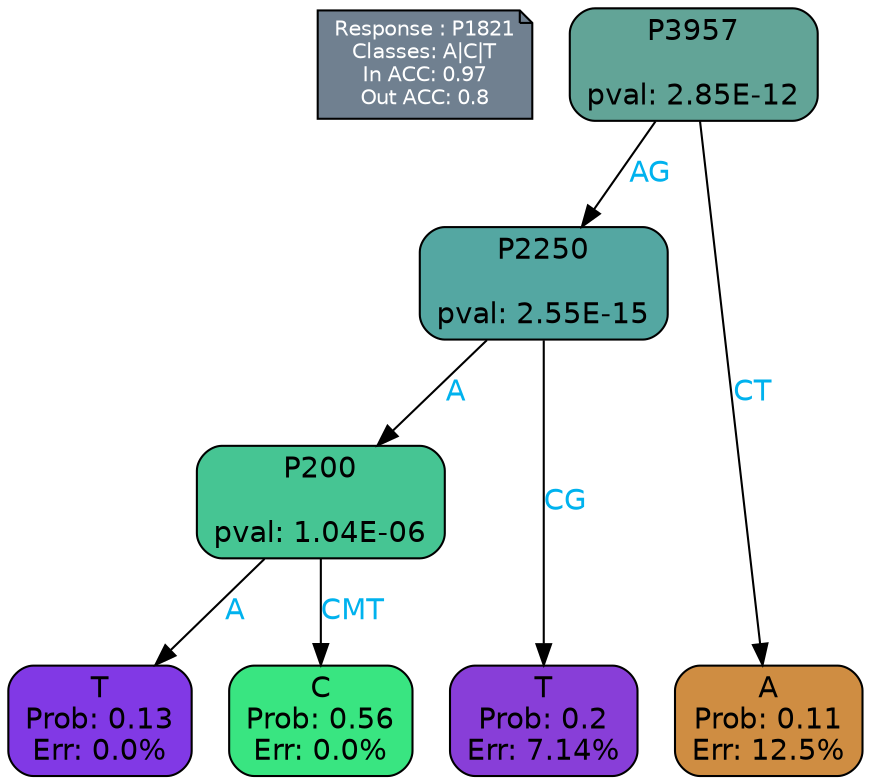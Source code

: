 digraph Tree {
node [shape=box, style="filled, rounded", color="black", fontname=helvetica] ;
graph [ranksep=equally, splines=polylines, bgcolor=transparent, dpi=600] ;
edge [fontname=helvetica] ;
LEGEND [label="Response : P1821
Classes: A|C|T
In ACC: 0.97
Out ACC: 0.8
",shape=note,align=left,style=filled,fillcolor="slategray",fontcolor="white",fontsize=10];1 [label="P3957

pval: 2.85E-12", fillcolor="#62a497"] ;
2 [label="P2250

pval: 2.55E-15", fillcolor="#54a7a2"] ;
3 [label="P200

pval: 1.04E-06", fillcolor="#46c593"] ;
4 [label="T
Prob: 0.13
Err: 0.0%", fillcolor="#8139e5"] ;
5 [label="C
Prob: 0.56
Err: 0.0%", fillcolor="#39e581"] ;
6 [label="T
Prob: 0.2
Err: 7.14%", fillcolor="#883ed8"] ;
7 [label="A
Prob: 0.11
Err: 12.5%", fillcolor="#cf8d42"] ;
1 -> 2 [label="AG",fontcolor=deepskyblue2] ;
1 -> 7 [label="CT",fontcolor=deepskyblue2] ;
2 -> 3 [label="A",fontcolor=deepskyblue2] ;
2 -> 6 [label="CG",fontcolor=deepskyblue2] ;
3 -> 4 [label="A",fontcolor=deepskyblue2] ;
3 -> 5 [label="CMT",fontcolor=deepskyblue2] ;
{rank = same; 4;5;6;7;}{rank = same; LEGEND;1;}}